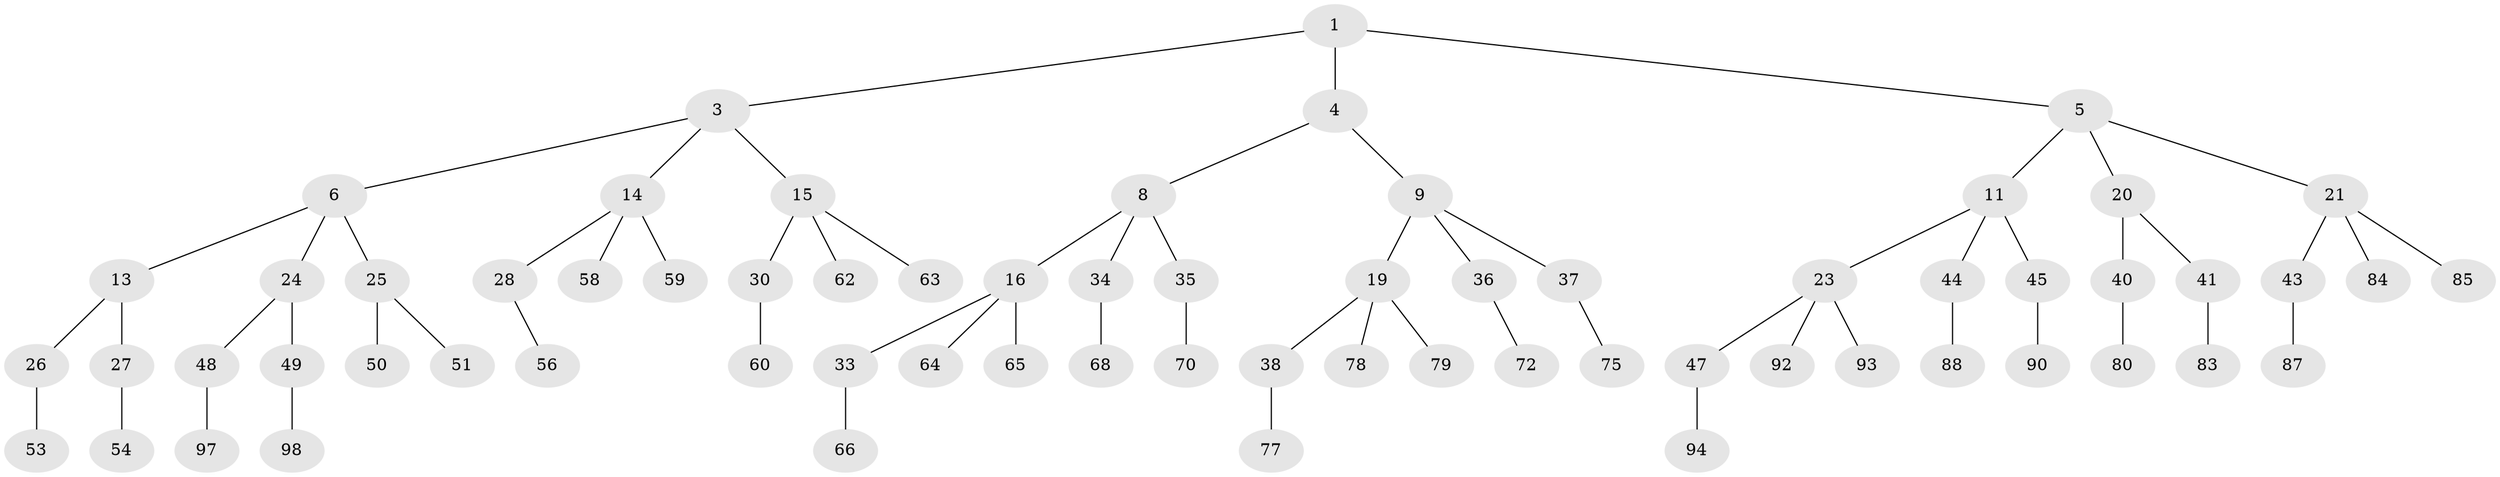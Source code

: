 // original degree distribution, {2: 0.02, 3: 0.48, 1: 0.5}
// Generated by graph-tools (version 1.1) at 2025/38/02/21/25 10:38:56]
// undirected, 68 vertices, 67 edges
graph export_dot {
graph [start="1"]
  node [color=gray90,style=filled];
  1 [super="+2"];
  3 [latent=1,super="+7"];
  4 [latent=0.5];
  5 [latent=0.5,super="+10"];
  6 [latent=0.5,super="+12"];
  8 [latent=0.333333,super="+17"];
  9 [latent=0.333333,super="+18"];
  11 [latent=0.333333,super="+22"];
  13 [latent=0.333333];
  14 [latent=0.333333,super="+29"];
  15 [latent=0.333333,super="+31"];
  16 [latent=0.25,super="+32"];
  19 [latent=0.25,super="+39"];
  20 [latent=0.25];
  21 [latent=0.25,super="+42"];
  23 [latent=0.25,super="+46"];
  24 [latent=0.25];
  25 [latent=0.25];
  26 [latent=0.25,super="+52"];
  27 [latent=0.25,super="+55"];
  28 [latent=0.25,super="+57"];
  30 [latent=0.25,super="+61"];
  33 [latent=0.2,super="+67"];
  34 [latent=0.2,super="+69"];
  35 [latent=0.2,super="+71"];
  36 [latent=0.2,super="+73"];
  37 [latent=0.2,super="+74"];
  38 [latent=0.2,super="+76"];
  40 [latent=0.2,super="+81"];
  41 [latent=0.2,super="+82"];
  43 [latent=0.2,super="+86"];
  44 [latent=0.2,super="+89"];
  45 [latent=0.2,super="+91"];
  47 [latent=0.2,super="+95"];
  48 [latent=0.2,super="+96"];
  49 [latent=0.2,super="+99"];
  50 [latent=0.2,super="+100"];
  51 [latent=0.2];
  53 [latent=0.2];
  54 [latent=0.2];
  56 [latent=0.2];
  58 [latent=0.2];
  59 [latent=0.2];
  60 [latent=0.2];
  62 [latent=0.2];
  63 [latent=0.2];
  64 [latent=0.166667];
  65 [latent=0.166667];
  66 [latent=0.166667];
  68 [latent=0.166667];
  70 [latent=0.166667];
  72 [latent=0.166667];
  75 [latent=0.166667];
  77 [latent=0.166667];
  78 [latent=0.166667];
  79 [latent=0.166667];
  80 [latent=0.166667];
  83 [latent=0.166667];
  84 [latent=0.166667];
  85 [latent=0.166667];
  87 [latent=0.166667];
  88 [latent=0.166667];
  90 [latent=0.166667];
  92 [latent=0.166667];
  93 [latent=0.166667];
  94 [latent=0.166667];
  97 [latent=0.166667];
  98 [latent=0.166667];
  1 -- 3;
  1 -- 4;
  1 -- 5;
  3 -- 6;
  3 -- 14;
  3 -- 15;
  4 -- 8;
  4 -- 9;
  5 -- 11;
  5 -- 21;
  5 -- 20;
  6 -- 13;
  6 -- 24;
  6 -- 25;
  8 -- 16;
  8 -- 34;
  8 -- 35;
  9 -- 19;
  9 -- 36;
  9 -- 37;
  11 -- 23;
  11 -- 44;
  11 -- 45;
  13 -- 26;
  13 -- 27;
  14 -- 28;
  14 -- 58;
  14 -- 59;
  15 -- 30;
  15 -- 63;
  15 -- 62;
  16 -- 33;
  16 -- 65;
  16 -- 64;
  19 -- 38;
  19 -- 78;
  19 -- 79;
  20 -- 40;
  20 -- 41;
  21 -- 43;
  21 -- 85;
  21 -- 84;
  23 -- 47;
  23 -- 92;
  23 -- 93;
  24 -- 48;
  24 -- 49;
  25 -- 50;
  25 -- 51;
  26 -- 53;
  27 -- 54;
  28 -- 56;
  30 -- 60;
  33 -- 66;
  34 -- 68;
  35 -- 70;
  36 -- 72;
  37 -- 75;
  38 -- 77;
  40 -- 80;
  41 -- 83;
  43 -- 87;
  44 -- 88;
  45 -- 90;
  47 -- 94;
  48 -- 97;
  49 -- 98;
}
